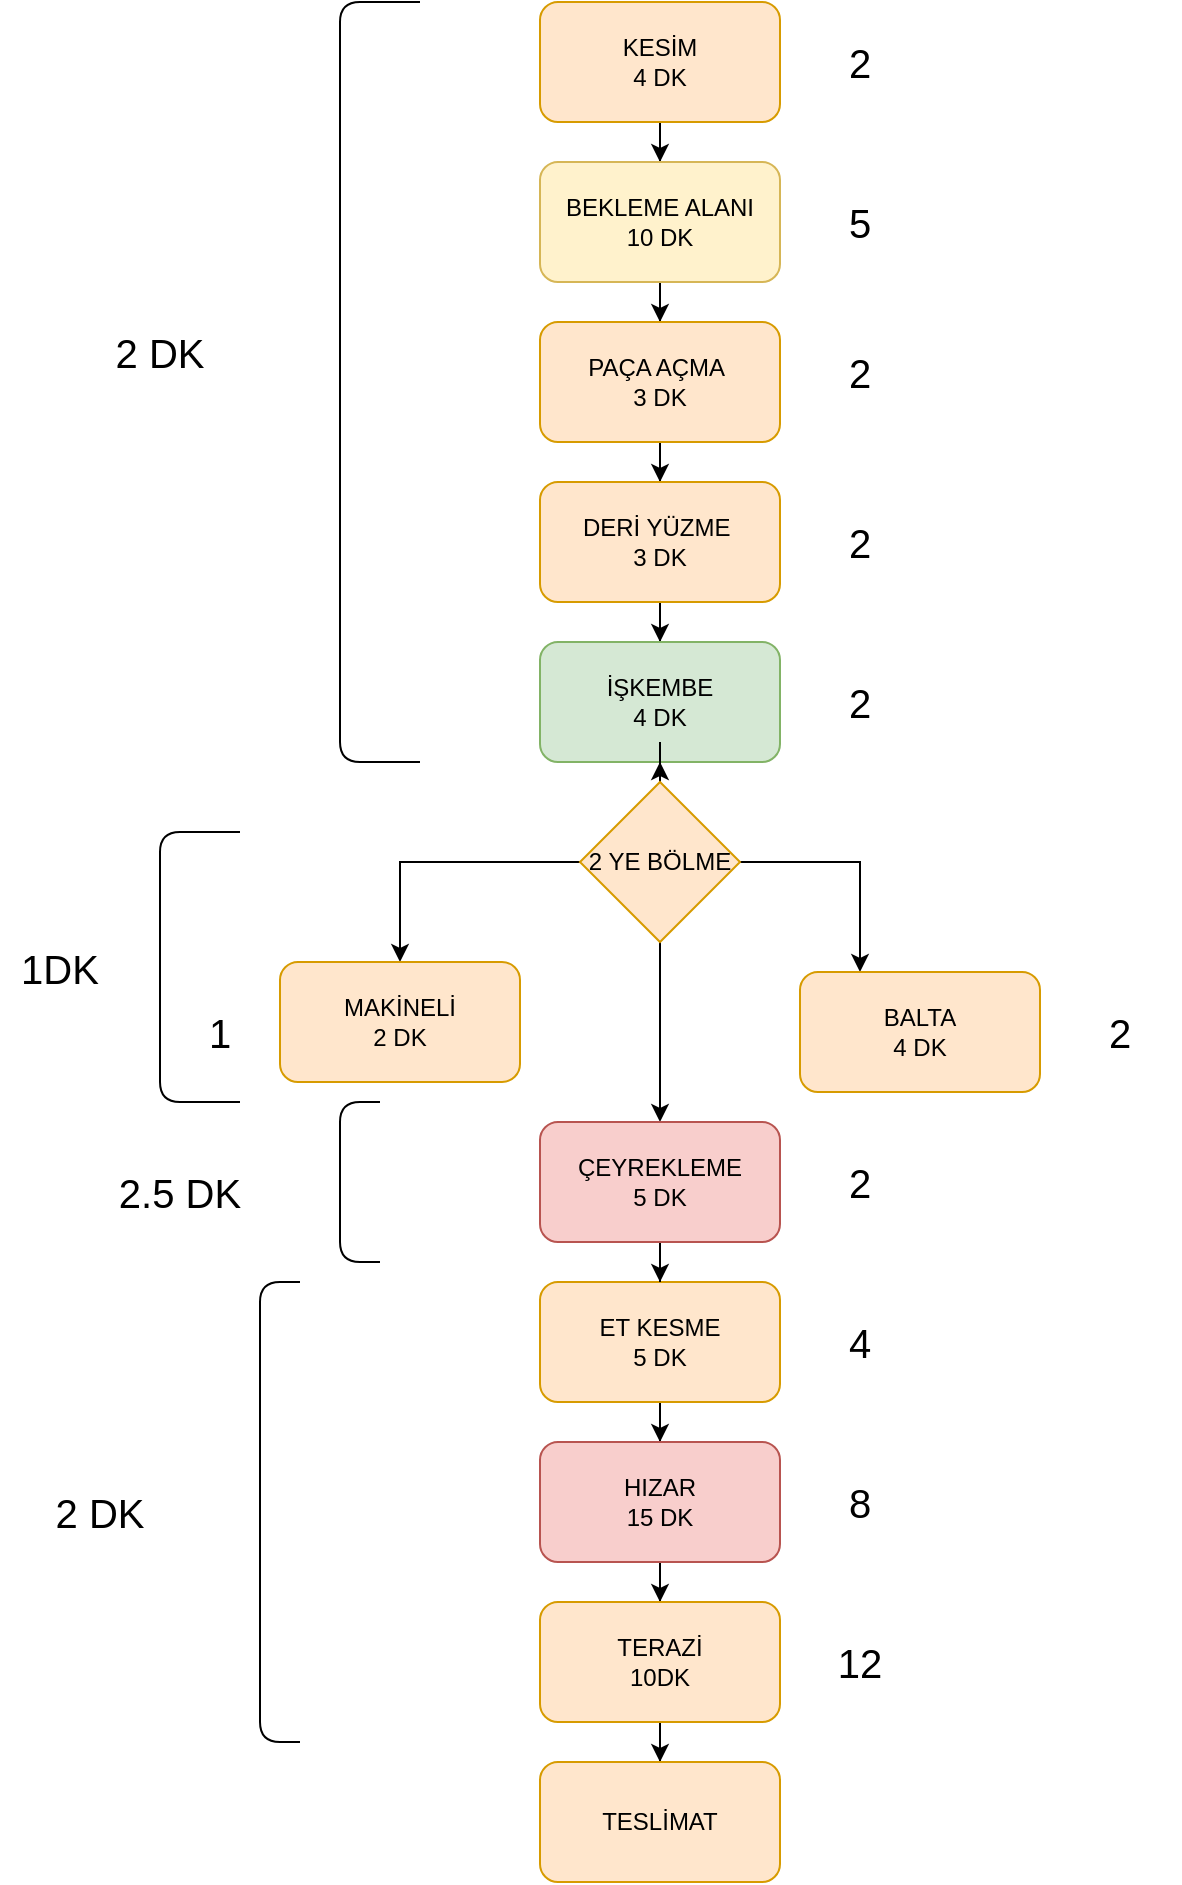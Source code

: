 <mxfile version="21.2.9" type="github">
  <diagram name="Sayfa -1" id="6fIQ4GWN-sAGrg5-e968">
    <mxGraphModel dx="1370" dy="898" grid="1" gridSize="10" guides="1" tooltips="1" connect="1" arrows="1" fold="1" page="1" pageScale="1" pageWidth="827" pageHeight="1169" math="0" shadow="0">
      <root>
        <mxCell id="0" />
        <mxCell id="1" parent="0" />
        <mxCell id="kc_Yy0Ue8-NvdMx6AiQ4-24" style="edgeStyle=orthogonalEdgeStyle;rounded=0;orthogonalLoop=1;jettySize=auto;html=1;entryX=0.25;entryY=0;entryDx=0;entryDy=0;" parent="1" source="kc_Yy0Ue8-NvdMx6AiQ4-17" target="kc_Yy0Ue8-NvdMx6AiQ4-19" edge="1">
          <mxGeometry relative="1" as="geometry" />
        </mxCell>
        <mxCell id="kc_Yy0Ue8-NvdMx6AiQ4-21" style="edgeStyle=orthogonalEdgeStyle;rounded=0;orthogonalLoop=1;jettySize=auto;html=1;entryX=0.5;entryY=0;entryDx=0;entryDy=0;" parent="1" source="kc_Yy0Ue8-NvdMx6AiQ4-17" target="kc_Yy0Ue8-NvdMx6AiQ4-15" edge="1">
          <mxGeometry relative="1" as="geometry" />
        </mxCell>
        <mxCell id="kc_Yy0Ue8-NvdMx6AiQ4-3" value="" style="edgeStyle=orthogonalEdgeStyle;rounded=0;orthogonalLoop=1;jettySize=auto;html=1;" parent="1" source="kc_Yy0Ue8-NvdMx6AiQ4-1" target="kc_Yy0Ue8-NvdMx6AiQ4-2" edge="1">
          <mxGeometry relative="1" as="geometry" />
        </mxCell>
        <mxCell id="kc_Yy0Ue8-NvdMx6AiQ4-1" value="KESİM&lt;br&gt;4 DK" style="rounded=1;whiteSpace=wrap;html=1;fillColor=#ffe6cc;strokeColor=#d79b00;" parent="1" vertex="1">
          <mxGeometry x="60" y="40" width="120" height="60" as="geometry" />
        </mxCell>
        <mxCell id="kc_Yy0Ue8-NvdMx6AiQ4-7" value="" style="edgeStyle=orthogonalEdgeStyle;rounded=0;orthogonalLoop=1;jettySize=auto;html=1;" parent="1" source="kc_Yy0Ue8-NvdMx6AiQ4-2" target="kc_Yy0Ue8-NvdMx6AiQ4-6" edge="1">
          <mxGeometry relative="1" as="geometry" />
        </mxCell>
        <mxCell id="kc_Yy0Ue8-NvdMx6AiQ4-2" value="BEKLEME ALANI&lt;br&gt;10 DK" style="whiteSpace=wrap;html=1;rounded=1;fillColor=#fff2cc;strokeColor=#d6b656;" parent="1" vertex="1">
          <mxGeometry x="60" y="120" width="120" height="60" as="geometry" />
        </mxCell>
        <mxCell id="kc_Yy0Ue8-NvdMx6AiQ4-11" value="" style="edgeStyle=orthogonalEdgeStyle;rounded=0;orthogonalLoop=1;jettySize=auto;html=1;" parent="1" source="kc_Yy0Ue8-NvdMx6AiQ4-6" target="kc_Yy0Ue8-NvdMx6AiQ4-10" edge="1">
          <mxGeometry relative="1" as="geometry" />
        </mxCell>
        <mxCell id="kc_Yy0Ue8-NvdMx6AiQ4-6" value="PAÇA AÇMA&amp;nbsp;&lt;br&gt;3 DK" style="whiteSpace=wrap;html=1;fillColor=#ffe6cc;strokeColor=#d79b00;rounded=1;" parent="1" vertex="1">
          <mxGeometry x="60" y="200" width="120" height="60" as="geometry" />
        </mxCell>
        <mxCell id="kc_Yy0Ue8-NvdMx6AiQ4-14" value="" style="edgeStyle=orthogonalEdgeStyle;rounded=0;orthogonalLoop=1;jettySize=auto;html=1;" parent="1" source="kc_Yy0Ue8-NvdMx6AiQ4-10" target="kc_Yy0Ue8-NvdMx6AiQ4-13" edge="1">
          <mxGeometry relative="1" as="geometry" />
        </mxCell>
        <mxCell id="kc_Yy0Ue8-NvdMx6AiQ4-10" value="DERİ YÜZME&amp;nbsp;&lt;br&gt;3 DK" style="whiteSpace=wrap;html=1;fillColor=#ffe6cc;strokeColor=#d79b00;rounded=1;" parent="1" vertex="1">
          <mxGeometry x="60" y="280" width="120" height="60" as="geometry" />
        </mxCell>
        <mxCell id="kc_Yy0Ue8-NvdMx6AiQ4-13" value="İŞKEMBE&lt;br&gt;4 DK" style="whiteSpace=wrap;html=1;rounded=1;fillColor=#d5e8d4;strokeColor=#82b366;" parent="1" vertex="1">
          <mxGeometry x="60" y="360" width="120" height="60" as="geometry" />
        </mxCell>
        <mxCell id="kc_Yy0Ue8-NvdMx6AiQ4-15" value="MAKİNELİ&lt;br&gt;2 DK" style="whiteSpace=wrap;html=1;fillColor=#ffe6cc;strokeColor=#d79b00;rounded=1;" parent="1" vertex="1">
          <mxGeometry x="-70" y="520" width="120" height="60" as="geometry" />
        </mxCell>
        <mxCell id="kc_Yy0Ue8-NvdMx6AiQ4-18" value="" style="edgeStyle=orthogonalEdgeStyle;rounded=0;orthogonalLoop=1;jettySize=auto;html=1;" parent="1" source="kc_Yy0Ue8-NvdMx6AiQ4-17" target="kc_Yy0Ue8-NvdMx6AiQ4-13" edge="1">
          <mxGeometry relative="1" as="geometry" />
        </mxCell>
        <mxCell id="kc_Yy0Ue8-NvdMx6AiQ4-57" value="" style="edgeStyle=orthogonalEdgeStyle;rounded=0;orthogonalLoop=1;jettySize=auto;html=1;" parent="1" source="kc_Yy0Ue8-NvdMx6AiQ4-17" target="kc_Yy0Ue8-NvdMx6AiQ4-56" edge="1">
          <mxGeometry relative="1" as="geometry" />
        </mxCell>
        <mxCell id="kc_Yy0Ue8-NvdMx6AiQ4-17" value="2 YE BÖLME" style="rhombus;whiteSpace=wrap;html=1;fillColor=#ffe6cc;strokeColor=#d79b00;" parent="1" vertex="1">
          <mxGeometry x="80" y="430" width="80" height="80" as="geometry" />
        </mxCell>
        <mxCell id="kc_Yy0Ue8-NvdMx6AiQ4-19" value="BALTA&lt;br&gt;4 DK" style="whiteSpace=wrap;html=1;fillColor=#ffe6cc;strokeColor=#d79b00;rounded=1;" parent="1" vertex="1">
          <mxGeometry x="190" y="525" width="120" height="60" as="geometry" />
        </mxCell>
        <mxCell id="kc_Yy0Ue8-NvdMx6AiQ4-29" value="" style="edgeStyle=orthogonalEdgeStyle;rounded=0;orthogonalLoop=1;jettySize=auto;html=1;" parent="1" source="kc_Yy0Ue8-NvdMx6AiQ4-26" target="kc_Yy0Ue8-NvdMx6AiQ4-28" edge="1">
          <mxGeometry relative="1" as="geometry" />
        </mxCell>
        <mxCell id="kc_Yy0Ue8-NvdMx6AiQ4-26" value="ET KESME&lt;br&gt;5 DK" style="rounded=1;whiteSpace=wrap;html=1;fillColor=#ffe6cc;strokeColor=#d79b00;" parent="1" vertex="1">
          <mxGeometry x="60" y="680" width="120" height="60" as="geometry" />
        </mxCell>
        <mxCell id="kc_Yy0Ue8-NvdMx6AiQ4-31" value="" style="edgeStyle=orthogonalEdgeStyle;rounded=0;orthogonalLoop=1;jettySize=auto;html=1;" parent="1" source="kc_Yy0Ue8-NvdMx6AiQ4-28" target="kc_Yy0Ue8-NvdMx6AiQ4-30" edge="1">
          <mxGeometry relative="1" as="geometry" />
        </mxCell>
        <mxCell id="kc_Yy0Ue8-NvdMx6AiQ4-28" value="HIZAR&lt;br&gt;15 DK" style="whiteSpace=wrap;html=1;fillColor=#f8cecc;strokeColor=#b85450;rounded=1;" parent="1" vertex="1">
          <mxGeometry x="60" y="760" width="120" height="60" as="geometry" />
        </mxCell>
        <mxCell id="kc_Yy0Ue8-NvdMx6AiQ4-36" value="" style="edgeStyle=orthogonalEdgeStyle;rounded=0;orthogonalLoop=1;jettySize=auto;html=1;" parent="1" source="kc_Yy0Ue8-NvdMx6AiQ4-30" target="kc_Yy0Ue8-NvdMx6AiQ4-34" edge="1">
          <mxGeometry relative="1" as="geometry" />
        </mxCell>
        <mxCell id="kc_Yy0Ue8-NvdMx6AiQ4-30" value="TERAZİ&lt;br&gt;10DK" style="whiteSpace=wrap;html=1;fillColor=#ffe6cc;strokeColor=#d79b00;rounded=1;" parent="1" vertex="1">
          <mxGeometry x="60" y="840" width="120" height="60" as="geometry" />
        </mxCell>
        <mxCell id="kc_Yy0Ue8-NvdMx6AiQ4-34" value="TESLİMAT" style="whiteSpace=wrap;html=1;fillColor=#ffe6cc;strokeColor=#d79b00;rounded=1;" parent="1" vertex="1">
          <mxGeometry x="60" y="920" width="120" height="60" as="geometry" />
        </mxCell>
        <mxCell id="kc_Yy0Ue8-NvdMx6AiQ4-37" value="2" style="text;html=1;strokeColor=none;fillColor=none;align=center;verticalAlign=middle;whiteSpace=wrap;rounded=0;strokeWidth=10;fontSize=20;" parent="1" vertex="1">
          <mxGeometry x="190" y="55" width="60" height="30" as="geometry" />
        </mxCell>
        <mxCell id="kc_Yy0Ue8-NvdMx6AiQ4-43" value="5" style="text;html=1;strokeColor=none;fillColor=none;align=center;verticalAlign=middle;whiteSpace=wrap;rounded=0;strokeWidth=10;fontSize=20;" parent="1" vertex="1">
          <mxGeometry x="190" y="135" width="60" height="30" as="geometry" />
        </mxCell>
        <mxCell id="kc_Yy0Ue8-NvdMx6AiQ4-44" value="2" style="text;html=1;align=center;verticalAlign=middle;whiteSpace=wrap;rounded=0;strokeWidth=10;fontSize=20;" parent="1" vertex="1">
          <mxGeometry x="190" y="210" width="60" height="30" as="geometry" />
        </mxCell>
        <mxCell id="kc_Yy0Ue8-NvdMx6AiQ4-45" value="2" style="text;html=1;strokeColor=none;fillColor=none;align=center;verticalAlign=middle;whiteSpace=wrap;rounded=0;strokeWidth=10;fontSize=20;" parent="1" vertex="1">
          <mxGeometry x="190" y="295" width="60" height="30" as="geometry" />
        </mxCell>
        <mxCell id="kc_Yy0Ue8-NvdMx6AiQ4-46" value="2" style="text;html=1;strokeColor=none;fillColor=none;align=center;verticalAlign=middle;whiteSpace=wrap;rounded=0;strokeWidth=10;fontSize=20;" parent="1" vertex="1">
          <mxGeometry x="190" y="375" width="60" height="30" as="geometry" />
        </mxCell>
        <mxCell id="kc_Yy0Ue8-NvdMx6AiQ4-47" value="1" style="text;html=1;strokeColor=none;fillColor=none;align=center;verticalAlign=middle;whiteSpace=wrap;rounded=0;strokeWidth=10;fontSize=20;" parent="1" vertex="1">
          <mxGeometry x="-130" y="540" width="60" height="30" as="geometry" />
        </mxCell>
        <mxCell id="kc_Yy0Ue8-NvdMx6AiQ4-48" value="2" style="text;html=1;strokeColor=none;fillColor=none;align=center;verticalAlign=middle;whiteSpace=wrap;rounded=0;strokeWidth=10;fontSize=20;" parent="1" vertex="1">
          <mxGeometry x="320" y="540" width="60" height="30" as="geometry" />
        </mxCell>
        <mxCell id="kc_Yy0Ue8-NvdMx6AiQ4-49" value="4" style="text;html=1;strokeColor=none;fillColor=none;align=center;verticalAlign=middle;whiteSpace=wrap;rounded=0;strokeWidth=10;fontSize=20;" parent="1" vertex="1">
          <mxGeometry x="190" y="695" width="60" height="30" as="geometry" />
        </mxCell>
        <mxCell id="kc_Yy0Ue8-NvdMx6AiQ4-50" value="8" style="text;html=1;strokeColor=none;fillColor=none;align=center;verticalAlign=middle;whiteSpace=wrap;rounded=0;strokeWidth=10;fontSize=20;" parent="1" vertex="1">
          <mxGeometry x="190" y="775" width="60" height="30" as="geometry" />
        </mxCell>
        <mxCell id="kc_Yy0Ue8-NvdMx6AiQ4-51" value="12" style="text;html=1;strokeColor=none;fillColor=none;align=center;verticalAlign=middle;whiteSpace=wrap;rounded=0;strokeWidth=10;fontSize=20;" parent="1" vertex="1">
          <mxGeometry x="190" y="855" width="60" height="30" as="geometry" />
        </mxCell>
        <mxCell id="kc_Yy0Ue8-NvdMx6AiQ4-52" value="" style="shape=curlyBracket;whiteSpace=wrap;html=1;rounded=1;labelPosition=left;verticalLabelPosition=middle;align=right;verticalAlign=middle;size=0;" parent="1" vertex="1">
          <mxGeometry x="-40" y="40" width="40" height="380" as="geometry" />
        </mxCell>
        <mxCell id="kc_Yy0Ue8-NvdMx6AiQ4-53" value="2 DK" style="text;html=1;strokeColor=none;fillColor=none;align=center;verticalAlign=middle;whiteSpace=wrap;rounded=0;strokeWidth=10;fontSize=20;" parent="1" vertex="1">
          <mxGeometry x="-160" y="200" width="60" height="30" as="geometry" />
        </mxCell>
        <mxCell id="kc_Yy0Ue8-NvdMx6AiQ4-54" value="1DK" style="text;html=1;strokeColor=none;fillColor=none;align=center;verticalAlign=middle;whiteSpace=wrap;rounded=0;strokeWidth=10;fontSize=20;" parent="1" vertex="1">
          <mxGeometry x="-210" y="507.5" width="60" height="30" as="geometry" />
        </mxCell>
        <mxCell id="kc_Yy0Ue8-NvdMx6AiQ4-55" value="" style="shape=curlyBracket;whiteSpace=wrap;html=1;rounded=1;labelPosition=left;verticalLabelPosition=middle;align=right;verticalAlign=middle;size=0;" parent="1" vertex="1">
          <mxGeometry x="-130" y="455" width="40" height="135" as="geometry" />
        </mxCell>
        <mxCell id="kc_Yy0Ue8-NvdMx6AiQ4-58" value="" style="edgeStyle=orthogonalEdgeStyle;rounded=0;orthogonalLoop=1;jettySize=auto;html=1;" parent="1" source="kc_Yy0Ue8-NvdMx6AiQ4-56" target="kc_Yy0Ue8-NvdMx6AiQ4-26" edge="1">
          <mxGeometry relative="1" as="geometry" />
        </mxCell>
        <mxCell id="kc_Yy0Ue8-NvdMx6AiQ4-56" value="ÇEYREKLEME&lt;br&gt;5 DK" style="rounded=1;whiteSpace=wrap;html=1;fillColor=#f8cecc;strokeColor=#b85450;" parent="1" vertex="1">
          <mxGeometry x="60" y="600" width="120" height="60" as="geometry" />
        </mxCell>
        <mxCell id="kc_Yy0Ue8-NvdMx6AiQ4-59" value="2" style="text;html=1;strokeColor=none;fillColor=none;align=center;verticalAlign=middle;whiteSpace=wrap;rounded=0;strokeWidth=10;fontSize=20;" parent="1" vertex="1">
          <mxGeometry x="190" y="615" width="60" height="30" as="geometry" />
        </mxCell>
        <mxCell id="kc_Yy0Ue8-NvdMx6AiQ4-60" value="" style="shape=curlyBracket;whiteSpace=wrap;html=1;rounded=1;labelPosition=left;verticalLabelPosition=middle;align=right;verticalAlign=middle;size=0;" parent="1" vertex="1">
          <mxGeometry x="-40" y="590" width="20" height="80" as="geometry" />
        </mxCell>
        <mxCell id="kc_Yy0Ue8-NvdMx6AiQ4-61" value="2.5 DK" style="text;html=1;strokeColor=none;fillColor=none;align=center;verticalAlign=middle;whiteSpace=wrap;rounded=0;strokeWidth=10;fontSize=20;" parent="1" vertex="1">
          <mxGeometry x="-160" y="620" width="80" height="30" as="geometry" />
        </mxCell>
        <mxCell id="kc_Yy0Ue8-NvdMx6AiQ4-62" value="" style="shape=curlyBracket;whiteSpace=wrap;html=1;rounded=1;labelPosition=left;verticalLabelPosition=middle;align=right;verticalAlign=middle;size=0;" parent="1" vertex="1">
          <mxGeometry x="-80" y="680" width="20" height="230" as="geometry" />
        </mxCell>
        <mxCell id="kc_Yy0Ue8-NvdMx6AiQ4-63" value="2 DK" style="text;html=1;strokeColor=none;fillColor=none;align=center;verticalAlign=middle;whiteSpace=wrap;rounded=0;strokeWidth=10;fontSize=20;" parent="1" vertex="1">
          <mxGeometry x="-200" y="780" width="80" height="30" as="geometry" />
        </mxCell>
      </root>
    </mxGraphModel>
  </diagram>
</mxfile>
